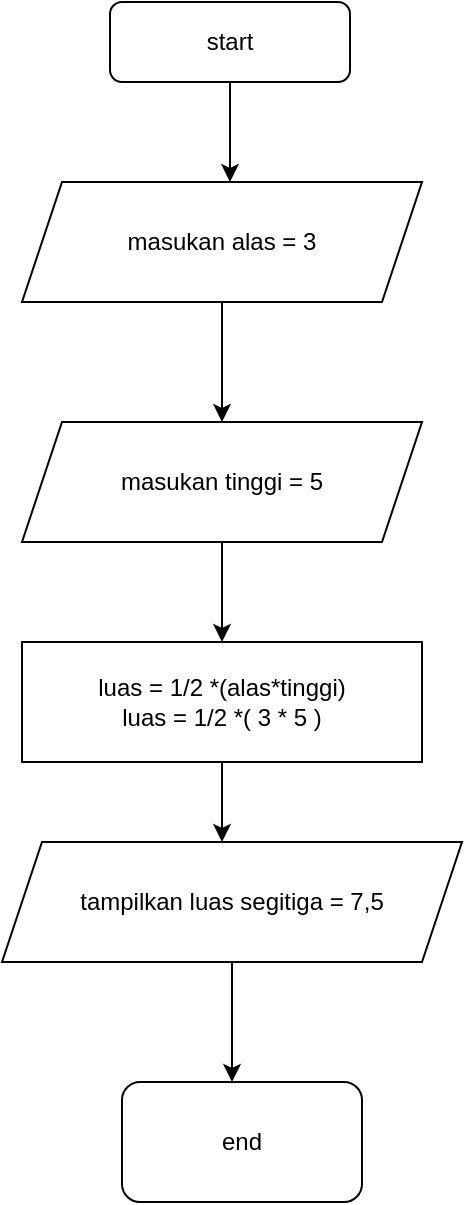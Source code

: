 <mxfile version="22.0.4" type="github">
  <diagram id="C5RBs43oDa-KdzZeNtuy" name="Page-1">
    <mxGraphModel dx="1114" dy="557" grid="1" gridSize="10" guides="1" tooltips="1" connect="1" arrows="1" fold="1" page="1" pageScale="1" pageWidth="827" pageHeight="1169" math="0" shadow="0">
      <root>
        <mxCell id="WIyWlLk6GJQsqaUBKTNV-0" />
        <mxCell id="WIyWlLk6GJQsqaUBKTNV-1" parent="WIyWlLk6GJQsqaUBKTNV-0" />
        <mxCell id="BbGw6huii88gH8szjlLT-0" style="edgeStyle=orthogonalEdgeStyle;rounded=0;orthogonalLoop=1;jettySize=auto;html=1;" edge="1" parent="WIyWlLk6GJQsqaUBKTNV-1" source="WIyWlLk6GJQsqaUBKTNV-3">
          <mxGeometry relative="1" as="geometry">
            <mxPoint x="414" y="110" as="targetPoint" />
          </mxGeometry>
        </mxCell>
        <mxCell id="WIyWlLk6GJQsqaUBKTNV-3" value="start" style="rounded=1;whiteSpace=wrap;html=1;fontSize=12;glass=0;strokeWidth=1;shadow=0;" parent="WIyWlLk6GJQsqaUBKTNV-1" vertex="1">
          <mxGeometry x="354" y="20" width="120" height="40" as="geometry" />
        </mxCell>
        <mxCell id="BbGw6huii88gH8szjlLT-2" style="edgeStyle=orthogonalEdgeStyle;rounded=0;orthogonalLoop=1;jettySize=auto;html=1;" edge="1" parent="WIyWlLk6GJQsqaUBKTNV-1" source="BbGw6huii88gH8szjlLT-1">
          <mxGeometry relative="1" as="geometry">
            <mxPoint x="410" y="230" as="targetPoint" />
          </mxGeometry>
        </mxCell>
        <mxCell id="BbGw6huii88gH8szjlLT-1" value="masukan alas = 3" style="shape=parallelogram;perimeter=parallelogramPerimeter;whiteSpace=wrap;html=1;fixedSize=1;" vertex="1" parent="WIyWlLk6GJQsqaUBKTNV-1">
          <mxGeometry x="310" y="110" width="200" height="60" as="geometry" />
        </mxCell>
        <mxCell id="BbGw6huii88gH8szjlLT-4" style="edgeStyle=orthogonalEdgeStyle;rounded=0;orthogonalLoop=1;jettySize=auto;html=1;" edge="1" parent="WIyWlLk6GJQsqaUBKTNV-1" source="BbGw6huii88gH8szjlLT-3">
          <mxGeometry relative="1" as="geometry">
            <mxPoint x="410" y="340" as="targetPoint" />
          </mxGeometry>
        </mxCell>
        <mxCell id="BbGw6huii88gH8szjlLT-3" value="masukan tinggi = 5" style="shape=parallelogram;perimeter=parallelogramPerimeter;whiteSpace=wrap;html=1;fixedSize=1;" vertex="1" parent="WIyWlLk6GJQsqaUBKTNV-1">
          <mxGeometry x="310" y="230" width="200" height="60" as="geometry" />
        </mxCell>
        <mxCell id="BbGw6huii88gH8szjlLT-6" style="edgeStyle=orthogonalEdgeStyle;rounded=0;orthogonalLoop=1;jettySize=auto;html=1;" edge="1" parent="WIyWlLk6GJQsqaUBKTNV-1" source="BbGw6huii88gH8szjlLT-5">
          <mxGeometry relative="1" as="geometry">
            <mxPoint x="410" y="440" as="targetPoint" />
          </mxGeometry>
        </mxCell>
        <mxCell id="BbGw6huii88gH8szjlLT-5" value="&lt;div&gt;luas = 1/2 *(alas*tinggi)&lt;/div&gt;&lt;div&gt;luas = 1/2 *( 3 * 5 )&lt;/div&gt;" style="rounded=0;whiteSpace=wrap;html=1;" vertex="1" parent="WIyWlLk6GJQsqaUBKTNV-1">
          <mxGeometry x="310" y="340" width="200" height="60" as="geometry" />
        </mxCell>
        <mxCell id="BbGw6huii88gH8szjlLT-8" style="edgeStyle=orthogonalEdgeStyle;rounded=0;orthogonalLoop=1;jettySize=auto;html=1;" edge="1" parent="WIyWlLk6GJQsqaUBKTNV-1" source="BbGw6huii88gH8szjlLT-7">
          <mxGeometry relative="1" as="geometry">
            <mxPoint x="415" y="560" as="targetPoint" />
          </mxGeometry>
        </mxCell>
        <mxCell id="BbGw6huii88gH8szjlLT-7" value="tampilkan luas segitiga = 7,5" style="shape=parallelogram;perimeter=parallelogramPerimeter;whiteSpace=wrap;html=1;fixedSize=1;" vertex="1" parent="WIyWlLk6GJQsqaUBKTNV-1">
          <mxGeometry x="300" y="440" width="230" height="60" as="geometry" />
        </mxCell>
        <mxCell id="BbGw6huii88gH8szjlLT-9" value="&lt;div&gt;end&lt;/div&gt;" style="rounded=1;whiteSpace=wrap;html=1;" vertex="1" parent="WIyWlLk6GJQsqaUBKTNV-1">
          <mxGeometry x="360" y="560" width="120" height="60" as="geometry" />
        </mxCell>
      </root>
    </mxGraphModel>
  </diagram>
</mxfile>
